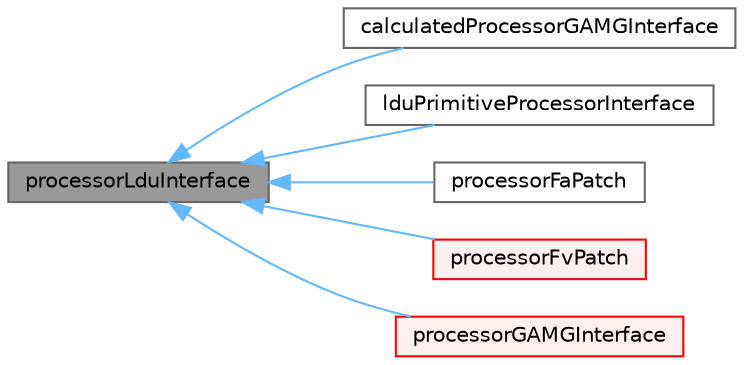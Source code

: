 digraph "processorLduInterface"
{
 // LATEX_PDF_SIZE
  bgcolor="transparent";
  edge [fontname=Helvetica,fontsize=10,labelfontname=Helvetica,labelfontsize=10];
  node [fontname=Helvetica,fontsize=10,shape=box,height=0.2,width=0.4];
  rankdir="LR";
  Node1 [id="Node000001",label="processorLduInterface",height=0.2,width=0.4,color="gray40", fillcolor="grey60", style="filled", fontcolor="black",tooltip="An abstract base class for processor coupled interfaces."];
  Node1 -> Node2 [id="edge1_Node000001_Node000002",dir="back",color="steelblue1",style="solid",tooltip=" "];
  Node2 [id="Node000002",label="calculatedProcessorGAMGInterface",height=0.2,width=0.4,color="gray40", fillcolor="white", style="filled",URL="$classFoam_1_1calculatedProcessorGAMGInterface.html",tooltip="GAMG agglomerated processor interface."];
  Node1 -> Node3 [id="edge2_Node000001_Node000003",dir="back",color="steelblue1",style="solid",tooltip=" "];
  Node3 [id="Node000003",label="lduPrimitiveProcessorInterface",height=0.2,width=0.4,color="gray40", fillcolor="white", style="filled",URL="$classFoam_1_1lduPrimitiveProcessorInterface.html",tooltip="Concrete implementation of processor interface. Used to temporarily store settings."];
  Node1 -> Node4 [id="edge3_Node000001_Node000004",dir="back",color="steelblue1",style="solid",tooltip=" "];
  Node4 [id="Node000004",label="processorFaPatch",height=0.2,width=0.4,color="gray40", fillcolor="white", style="filled",URL="$classFoam_1_1processorFaPatch.html",tooltip="Processor patch."];
  Node1 -> Node5 [id="edge4_Node000001_Node000005",dir="back",color="steelblue1",style="solid",tooltip=" "];
  Node5 [id="Node000005",label="processorFvPatch",height=0.2,width=0.4,color="red", fillcolor="#FFF0F0", style="filled",URL="$classFoam_1_1processorFvPatch.html",tooltip="Processor patch."];
  Node1 -> Node7 [id="edge5_Node000001_Node000007",dir="back",color="steelblue1",style="solid",tooltip=" "];
  Node7 [id="Node000007",label="processorGAMGInterface",height=0.2,width=0.4,color="red", fillcolor="#FFF0F0", style="filled",URL="$classFoam_1_1processorGAMGInterface.html",tooltip="GAMG agglomerated processor interface."];
}
